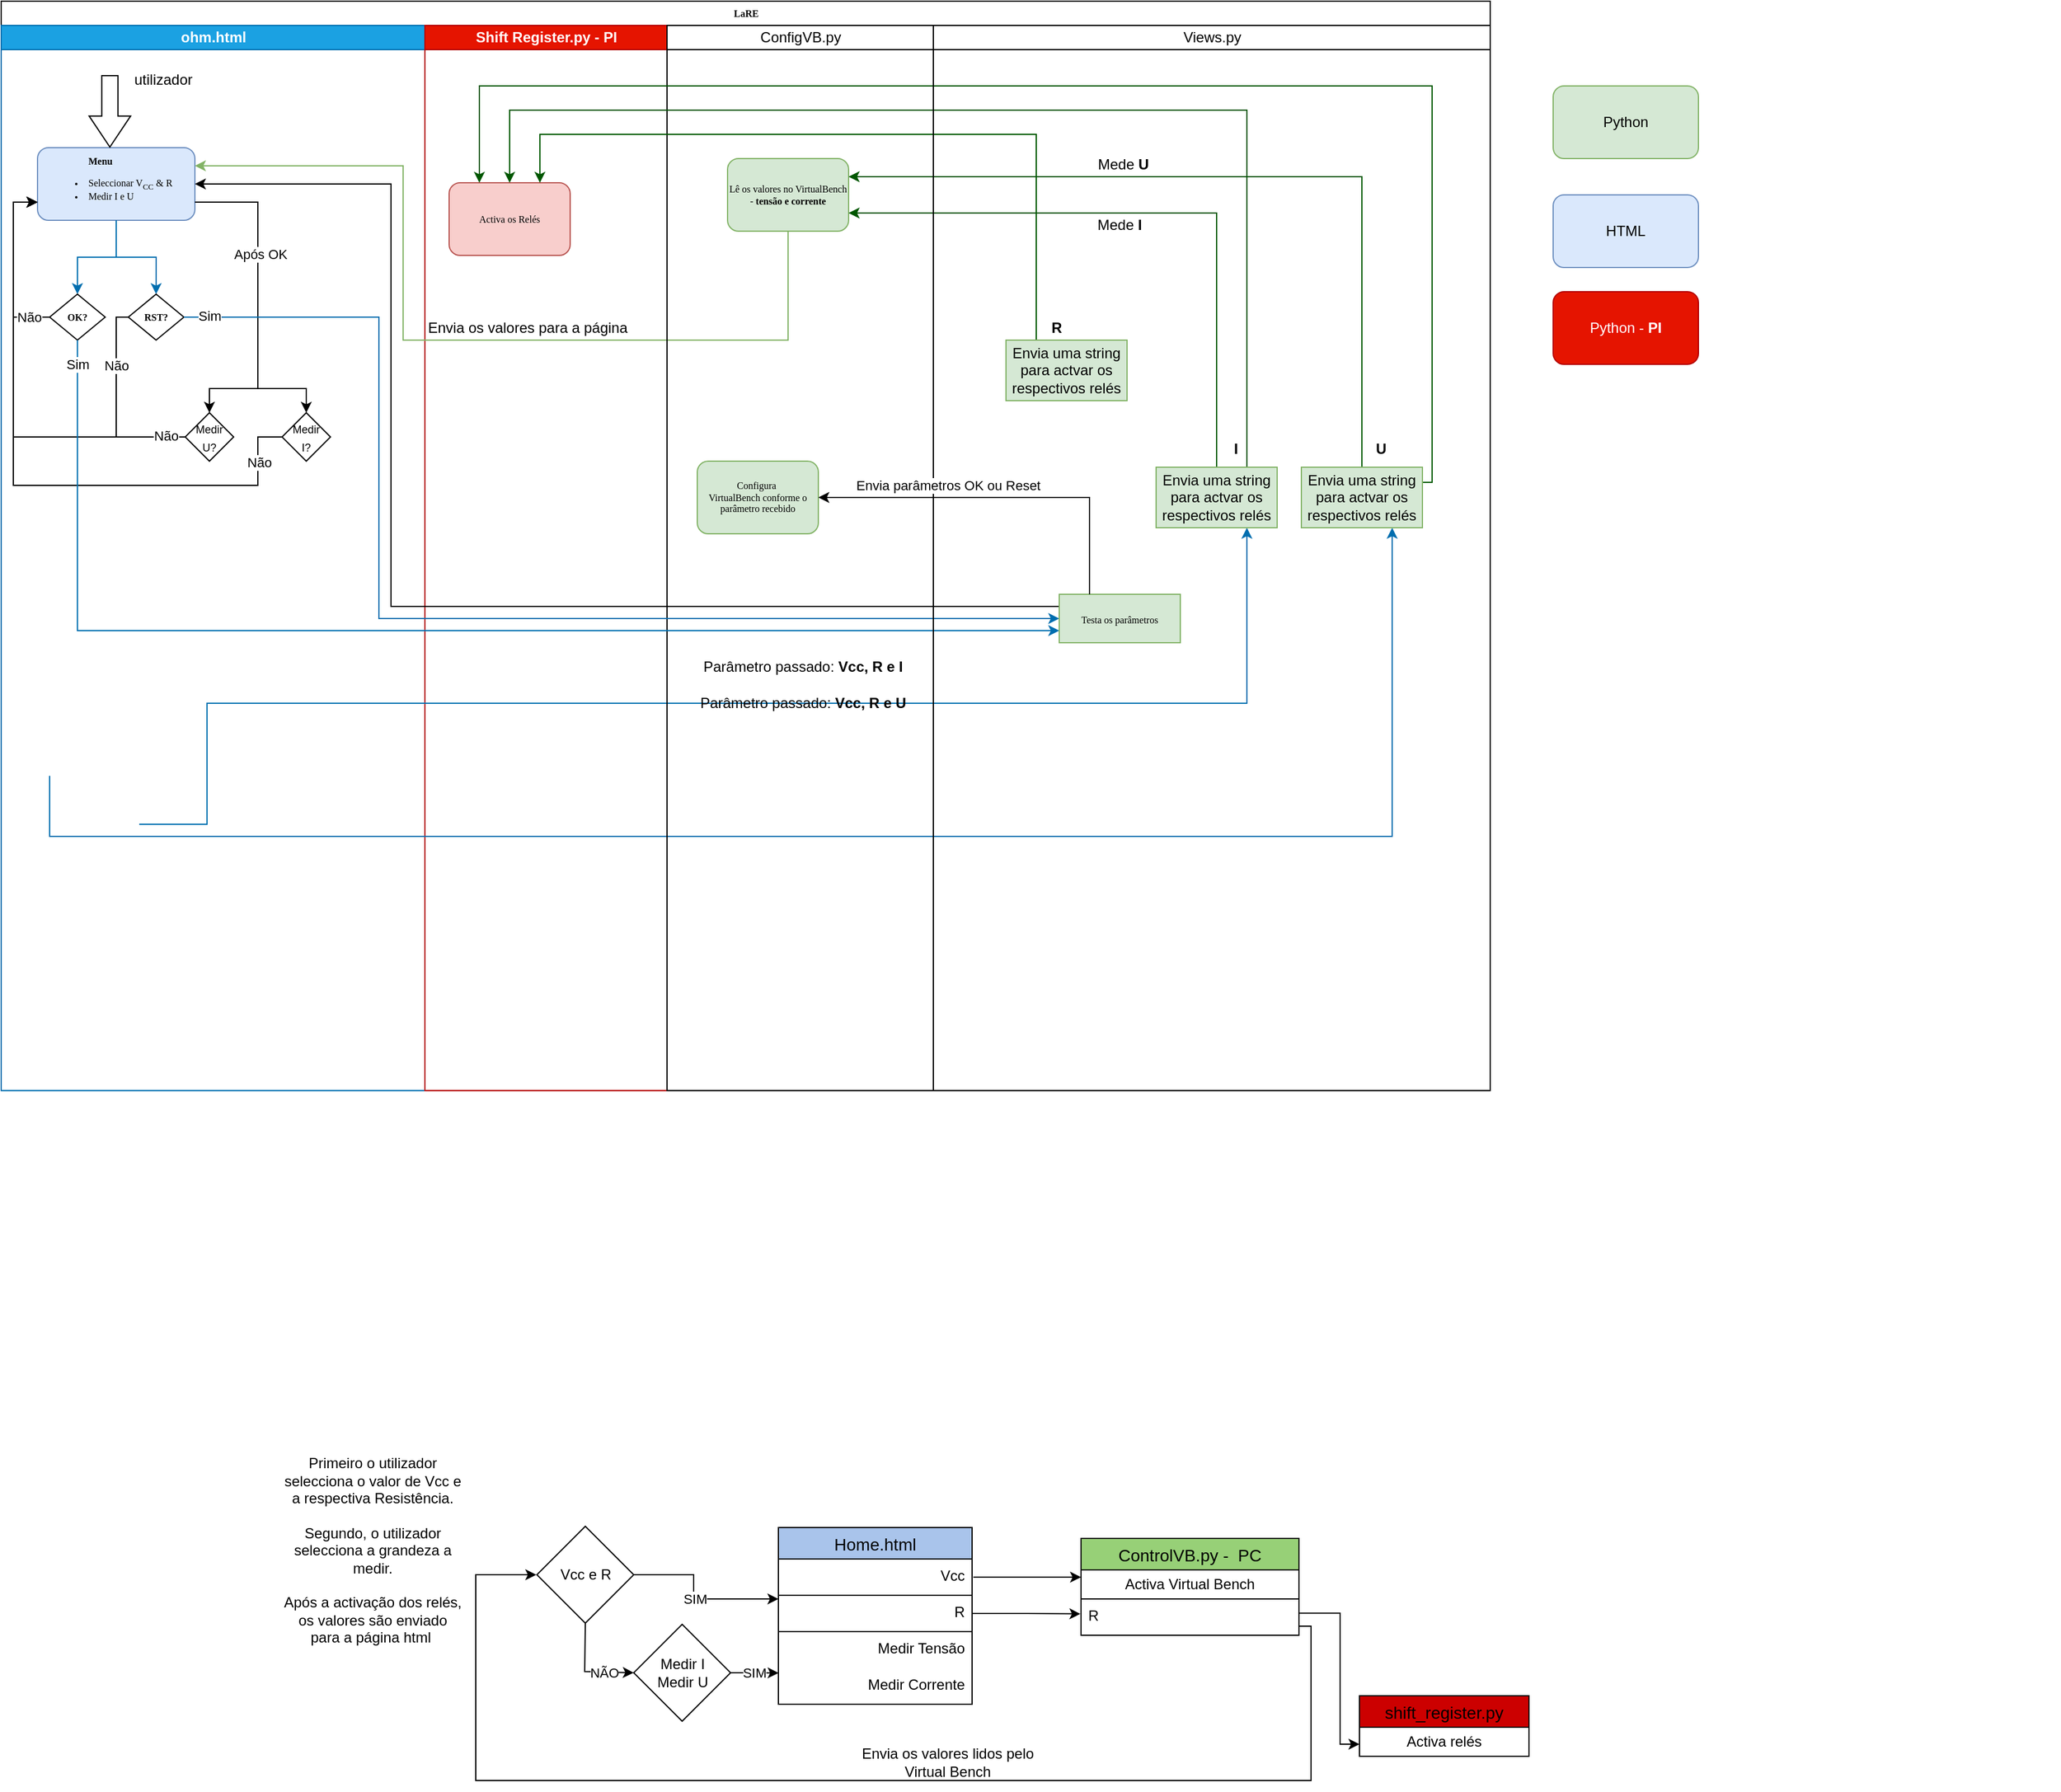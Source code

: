 <mxfile version="24.7.7">
  <diagram name="Page-1" id="74e2e168-ea6b-b213-b513-2b3c1d86103e">
    <mxGraphModel dx="1394" dy="504" grid="1" gridSize="10" guides="1" tooltips="1" connect="1" arrows="1" fold="1" page="1" pageScale="1" pageWidth="827" pageHeight="1169" background="none" math="0" shadow="0">
      <root>
        <mxCell id="0" />
        <mxCell id="1" parent="0" />
        <mxCell id="77e6c97f196da883-1" value="LaRE" style="swimlane;html=1;childLayout=stackLayout;startSize=20;rounded=0;shadow=0;labelBackgroundColor=none;strokeWidth=1;fontFamily=Verdana;fontSize=8;align=center;glass=0;" parent="1" vertex="1">
          <mxGeometry x="28" width="1230" height="900" as="geometry">
            <mxRectangle x="70" y="40" width="60" height="20" as="alternateBounds" />
          </mxGeometry>
        </mxCell>
        <mxCell id="77e6c97f196da883-40" style="edgeStyle=orthogonalEdgeStyle;rounded=1;html=1;labelBackgroundColor=none;startArrow=none;startFill=0;startSize=5;endArrow=classicThin;endFill=1;endSize=5;jettySize=auto;orthogonalLoop=1;strokeWidth=1;fontFamily=Verdana;fontSize=8" parent="77e6c97f196da883-1" edge="1">
          <mxGeometry relative="1" as="geometry">
            <mxPoint x="660" y="20" as="sourcePoint" />
            <mxPoint x="660" y="20" as="targetPoint" />
          </mxGeometry>
        </mxCell>
        <mxCell id="77e6c97f196da883-2" value="ohm.html" style="swimlane;html=1;startSize=20;fillColor=#1ba1e2;fontColor=#ffffff;strokeColor=#006EAF;" parent="77e6c97f196da883-1" vertex="1">
          <mxGeometry y="20" width="350" height="880" as="geometry" />
        </mxCell>
        <mxCell id="nrBS12ZGRaC_mSFteA_r-15" style="edgeStyle=orthogonalEdgeStyle;rounded=0;orthogonalLoop=1;jettySize=auto;html=1;exitX=0.5;exitY=1;exitDx=0;exitDy=0;entryX=0.5;entryY=0;entryDx=0;entryDy=0;strokeColor=#006EAF;" edge="1" parent="77e6c97f196da883-2" source="77e6c97f196da883-8" target="77e6c97f196da883-13">
          <mxGeometry relative="1" as="geometry" />
        </mxCell>
        <mxCell id="nrBS12ZGRaC_mSFteA_r-89" style="edgeStyle=orthogonalEdgeStyle;rounded=0;orthogonalLoop=1;jettySize=auto;html=1;exitX=1;exitY=0.75;exitDx=0;exitDy=0;entryX=0.5;entryY=0;entryDx=0;entryDy=0;" edge="1" parent="77e6c97f196da883-2" source="77e6c97f196da883-8" target="nrBS12ZGRaC_mSFteA_r-87">
          <mxGeometry relative="1" as="geometry">
            <Array as="points">
              <mxPoint x="212" y="146" />
              <mxPoint x="212" y="300" />
              <mxPoint x="172" y="300" />
            </Array>
          </mxGeometry>
        </mxCell>
        <mxCell id="77e6c97f196da883-8" value="&lt;blockquote style=&quot;margin: 0 0 0 40px; border: none; padding: 0px;&quot;&gt;&lt;span style=&quot;background-color: initial;&quot;&gt;&lt;b&gt;Menu&lt;/b&gt;&lt;/span&gt;&lt;/blockquote&gt;&lt;ul&gt;&lt;li&gt;&lt;span style=&quot;background-color: initial;&quot;&gt;Seleccionar V&lt;/span&gt;&lt;sub style=&quot;background-color: initial;&quot;&gt;CC&lt;/sub&gt;&lt;span style=&quot;background-color: initial;&quot;&gt;&amp;nbsp;&amp;amp; R&lt;/span&gt;&lt;/li&gt;&lt;li&gt;&lt;span style=&quot;background-color: initial;&quot;&gt;Medir I e U&lt;/span&gt;&lt;/li&gt;&lt;/ul&gt;" style="rounded=1;whiteSpace=wrap;html=1;shadow=0;labelBackgroundColor=none;strokeWidth=1;fontFamily=Verdana;fontSize=8;align=left;fillColor=#dae8fc;strokeColor=#6c8ebf;" parent="77e6c97f196da883-2" vertex="1">
          <mxGeometry x="30" y="101" width="130" height="60" as="geometry" />
        </mxCell>
        <mxCell id="nrBS12ZGRaC_mSFteA_r-21" style="edgeStyle=orthogonalEdgeStyle;rounded=0;orthogonalLoop=1;jettySize=auto;html=1;exitX=0;exitY=0.5;exitDx=0;exitDy=0;entryX=0;entryY=0.75;entryDx=0;entryDy=0;" edge="1" parent="77e6c97f196da883-2" source="77e6c97f196da883-13" target="77e6c97f196da883-8">
          <mxGeometry relative="1" as="geometry">
            <Array as="points">
              <mxPoint x="10" y="241" />
              <mxPoint x="10" y="146" />
            </Array>
          </mxGeometry>
        </mxCell>
        <mxCell id="nrBS12ZGRaC_mSFteA_r-79" value="Não" style="edgeLabel;html=1;align=center;verticalAlign=middle;resizable=0;points=[];" vertex="1" connectable="0" parent="nrBS12ZGRaC_mSFteA_r-21">
          <mxGeometry x="-0.763" y="2" relative="1" as="geometry">
            <mxPoint y="-2" as="offset" />
          </mxGeometry>
        </mxCell>
        <mxCell id="77e6c97f196da883-13" value="&lt;b&gt;&amp;nbsp;OK?&amp;nbsp; &lt;br&gt;&lt;/b&gt;" style="rhombus;whiteSpace=wrap;html=1;rounded=0;shadow=0;labelBackgroundColor=none;strokeWidth=1;fontFamily=Verdana;fontSize=8;align=center;" parent="77e6c97f196da883-2" vertex="1">
          <mxGeometry x="40" y="222" width="45.92" height="38" as="geometry" />
        </mxCell>
        <mxCell id="Stz53FhgeXE6KHRWkM9m-17" value="utilizador" style="text;html=1;strokeColor=none;fillColor=none;align=center;verticalAlign=middle;whiteSpace=wrap;rounded=0;" parent="77e6c97f196da883-2" vertex="1">
          <mxGeometry x="104" y="30" width="60" height="30" as="geometry" />
        </mxCell>
        <mxCell id="Stz53FhgeXE6KHRWkM9m-16" value="" style="shape=flexArrow;endArrow=classic;html=1;rounded=0;width=13.333;endSize=8.22;" parent="77e6c97f196da883-2" edge="1">
          <mxGeometry width="50" height="50" relative="1" as="geometry">
            <mxPoint x="89.76" y="41" as="sourcePoint" />
            <mxPoint x="89.76" y="101" as="targetPoint" />
          </mxGeometry>
        </mxCell>
        <mxCell id="nrBS12ZGRaC_mSFteA_r-19" style="edgeStyle=orthogonalEdgeStyle;rounded=0;orthogonalLoop=1;jettySize=auto;html=1;strokeColor=#006EAF;exitX=0.5;exitY=1;exitDx=0;exitDy=0;entryX=0.5;entryY=0;entryDx=0;entryDy=0;" edge="1" parent="77e6c97f196da883-2" source="77e6c97f196da883-8" target="nrBS12ZGRaC_mSFteA_r-20">
          <mxGeometry relative="1" as="geometry">
            <mxPoint x="133.95" y="162" as="sourcePoint" />
            <mxPoint x="133.95" y="222" as="targetPoint" />
          </mxGeometry>
        </mxCell>
        <mxCell id="nrBS12ZGRaC_mSFteA_r-23" style="edgeStyle=orthogonalEdgeStyle;rounded=0;orthogonalLoop=1;jettySize=auto;html=1;exitX=0;exitY=0.5;exitDx=0;exitDy=0;entryX=0;entryY=0.75;entryDx=0;entryDy=0;" edge="1" parent="77e6c97f196da883-2" source="nrBS12ZGRaC_mSFteA_r-20" target="77e6c97f196da883-8">
          <mxGeometry relative="1" as="geometry">
            <Array as="points">
              <mxPoint x="95" y="241" />
              <mxPoint x="95" y="340" />
              <mxPoint x="10" y="340" />
              <mxPoint x="10" y="146" />
            </Array>
          </mxGeometry>
        </mxCell>
        <mxCell id="nrBS12ZGRaC_mSFteA_r-76" value="Não" style="edgeLabel;html=1;align=center;verticalAlign=middle;resizable=0;points=[];" vertex="1" connectable="0" parent="nrBS12ZGRaC_mSFteA_r-23">
          <mxGeometry x="-0.91" y="1" relative="1" as="geometry">
            <mxPoint x="-1" y="31" as="offset" />
          </mxGeometry>
        </mxCell>
        <mxCell id="nrBS12ZGRaC_mSFteA_r-20" value="&lt;b&gt;&amp;nbsp;RST?&amp;nbsp; &lt;br&gt;&lt;/b&gt;" style="rhombus;whiteSpace=wrap;html=1;rounded=0;shadow=0;labelBackgroundColor=none;strokeWidth=1;fontFamily=Verdana;fontSize=8;align=center;" vertex="1" parent="77e6c97f196da883-2">
          <mxGeometry x="105" y="222" width="45.92" height="38" as="geometry" />
        </mxCell>
        <mxCell id="nrBS12ZGRaC_mSFteA_r-91" style="edgeStyle=orthogonalEdgeStyle;rounded=0;orthogonalLoop=1;jettySize=auto;html=1;exitX=0;exitY=0.5;exitDx=0;exitDy=0;entryX=0;entryY=0.75;entryDx=0;entryDy=0;" edge="1" parent="77e6c97f196da883-2" source="nrBS12ZGRaC_mSFteA_r-86" target="77e6c97f196da883-8">
          <mxGeometry relative="1" as="geometry">
            <Array as="points">
              <mxPoint x="212" y="340" />
              <mxPoint x="212" y="380" />
              <mxPoint x="10" y="380" />
              <mxPoint x="10" y="146" />
            </Array>
          </mxGeometry>
        </mxCell>
        <mxCell id="nrBS12ZGRaC_mSFteA_r-93" value="Não" style="edgeLabel;html=1;align=center;verticalAlign=middle;resizable=0;points=[];" vertex="1" connectable="0" parent="nrBS12ZGRaC_mSFteA_r-91">
          <mxGeometry x="-0.828" y="1" relative="1" as="geometry">
            <mxPoint y="-4" as="offset" />
          </mxGeometry>
        </mxCell>
        <mxCell id="nrBS12ZGRaC_mSFteA_r-86" value="&lt;span style=&quot;font-size: 9px;&quot;&gt;Medir&lt;/span&gt;&lt;br style=&quot;font-size: 9px;&quot;&gt;&lt;span style=&quot;font-size: 9px;&quot;&gt;I?&lt;/span&gt;" style="rhombus;whiteSpace=wrap;html=1;" vertex="1" parent="77e6c97f196da883-2">
          <mxGeometry x="232" y="320" width="40" height="40" as="geometry" />
        </mxCell>
        <mxCell id="nrBS12ZGRaC_mSFteA_r-90" style="edgeStyle=orthogonalEdgeStyle;rounded=0;orthogonalLoop=1;jettySize=auto;html=1;exitX=0;exitY=0.5;exitDx=0;exitDy=0;entryX=0;entryY=0.75;entryDx=0;entryDy=0;" edge="1" parent="77e6c97f196da883-2" source="nrBS12ZGRaC_mSFteA_r-87" target="77e6c97f196da883-8">
          <mxGeometry relative="1" as="geometry" />
        </mxCell>
        <mxCell id="nrBS12ZGRaC_mSFteA_r-94" value="Não" style="edgeLabel;html=1;align=center;verticalAlign=middle;resizable=0;points=[];" vertex="1" connectable="0" parent="nrBS12ZGRaC_mSFteA_r-90">
          <mxGeometry x="-0.906" y="-1" relative="1" as="geometry">
            <mxPoint as="offset" />
          </mxGeometry>
        </mxCell>
        <mxCell id="nrBS12ZGRaC_mSFteA_r-87" value="&lt;font style=&quot;font-size: 9px;&quot;&gt;Medir&lt;br&gt;U?&lt;/font&gt;" style="rhombus;whiteSpace=wrap;html=1;" vertex="1" parent="77e6c97f196da883-2">
          <mxGeometry x="152" y="320" width="40" height="40" as="geometry" />
        </mxCell>
        <mxCell id="nrBS12ZGRaC_mSFteA_r-88" style="edgeStyle=orthogonalEdgeStyle;rounded=0;orthogonalLoop=1;jettySize=auto;html=1;exitX=1;exitY=0.75;exitDx=0;exitDy=0;entryX=0.5;entryY=0;entryDx=0;entryDy=0;" edge="1" parent="77e6c97f196da883-2" source="77e6c97f196da883-8" target="nrBS12ZGRaC_mSFteA_r-86">
          <mxGeometry relative="1" as="geometry">
            <mxPoint x="252" y="300" as="targetPoint" />
            <Array as="points">
              <mxPoint x="212" y="146" />
              <mxPoint x="212" y="300" />
              <mxPoint x="252" y="300" />
            </Array>
          </mxGeometry>
        </mxCell>
        <mxCell id="nrBS12ZGRaC_mSFteA_r-95" value="Após OK" style="edgeLabel;html=1;align=center;verticalAlign=middle;resizable=0;points=[];" vertex="1" connectable="0" parent="nrBS12ZGRaC_mSFteA_r-88">
          <mxGeometry x="-0.287" y="2" relative="1" as="geometry">
            <mxPoint as="offset" />
          </mxGeometry>
        </mxCell>
        <mxCell id="77e6c97f196da883-3" value="Shift Register.py - PI" style="swimlane;html=1;startSize=20;fillColor=#e51400;fontColor=#ffffff;strokeColor=#B20000;" parent="77e6c97f196da883-1" vertex="1">
          <mxGeometry x="350" y="20" width="200" height="880" as="geometry" />
        </mxCell>
        <mxCell id="77e6c97f196da883-11" value="Activa os Relés" style="rounded=1;whiteSpace=wrap;html=1;shadow=0;labelBackgroundColor=none;strokeWidth=1;fontFamily=Verdana;fontSize=8;align=center;fillColor=#f8cecc;strokeColor=#b85450;" parent="77e6c97f196da883-3" vertex="1">
          <mxGeometry x="20" y="130" width="100" height="60" as="geometry" />
        </mxCell>
        <mxCell id="8H8KK3qULcMsiAke63Tr-47" value="&lt;div&gt;Envia os valores para a página&lt;/div&gt;" style="text;html=1;strokeColor=none;fillColor=none;align=center;verticalAlign=middle;whiteSpace=wrap;rounded=0;" parent="77e6c97f196da883-3" vertex="1">
          <mxGeometry y="240" width="170" height="20" as="geometry" />
        </mxCell>
        <mxCell id="M2YFyVoE7GtHk2X1bXnB-55" style="edgeStyle=orthogonalEdgeStyle;rounded=0;orthogonalLoop=1;jettySize=auto;html=1;exitX=0.5;exitY=1;exitDx=0;exitDy=0;entryX=0.75;entryY=1;entryDx=0;entryDy=0;fillColor=#1ba1e2;strokeColor=#006EAF;" parent="77e6c97f196da883-1" target="8H8KK3qULcMsiAke63Tr-109" edge="1">
          <mxGeometry relative="1" as="geometry">
            <Array as="points">
              <mxPoint x="170" y="680" />
              <mxPoint x="170" y="580" />
              <mxPoint x="1029" y="580" />
            </Array>
            <mxPoint x="114" y="680" as="sourcePoint" />
          </mxGeometry>
        </mxCell>
        <mxCell id="M2YFyVoE7GtHk2X1bXnB-60" style="edgeStyle=orthogonalEdgeStyle;rounded=0;orthogonalLoop=1;jettySize=auto;html=1;exitX=0.5;exitY=1;exitDx=0;exitDy=0;entryX=0.75;entryY=1;entryDx=0;entryDy=0;fillColor=#1ba1e2;strokeColor=#006EAF;" parent="77e6c97f196da883-1" target="M2YFyVoE7GtHk2X1bXnB-49" edge="1">
          <mxGeometry relative="1" as="geometry">
            <Array as="points">
              <mxPoint x="40" y="690" />
              <mxPoint x="1149" y="690" />
            </Array>
            <mxPoint x="40" y="640" as="sourcePoint" />
          </mxGeometry>
        </mxCell>
        <mxCell id="Stz53FhgeXE6KHRWkM9m-15" style="edgeStyle=orthogonalEdgeStyle;rounded=0;orthogonalLoop=1;jettySize=auto;html=1;exitX=0.5;exitY=1;exitDx=0;exitDy=0;entryX=1;entryY=0.25;entryDx=0;entryDy=0;fillColor=#d5e8d4;strokeColor=#82b366;" parent="77e6c97f196da883-1" source="77e6c97f196da883-12" target="77e6c97f196da883-8" edge="1">
          <mxGeometry relative="1" as="geometry">
            <Array as="points">
              <mxPoint x="650" y="280" />
              <mxPoint x="332" y="280" />
              <mxPoint x="332" y="136" />
            </Array>
            <mxPoint x="380" y="220" as="sourcePoint" />
            <mxPoint x="110" y="190" as="targetPoint" />
          </mxGeometry>
        </mxCell>
        <mxCell id="77e6c97f196da883-4" value="&lt;span style=&quot;font-weight: normal;&quot;&gt;ConfigVB.py&lt;/span&gt;" style="swimlane;html=1;startSize=20;" parent="77e6c97f196da883-1" vertex="1">
          <mxGeometry x="550" y="20" width="220" height="880" as="geometry" />
        </mxCell>
        <mxCell id="77e6c97f196da883-12" value="&lt;div&gt;Lê os valores no VirtualBench -&lt;b&gt; tensão e corrente&lt;/b&gt;&lt;/div&gt;" style="rounded=1;whiteSpace=wrap;html=1;shadow=0;labelBackgroundColor=none;strokeWidth=1;fontFamily=Verdana;fontSize=8;align=center;fillColor=#d5e8d4;strokeColor=#82b366;" parent="77e6c97f196da883-4" vertex="1">
          <mxGeometry x="50" y="110" width="100" height="60" as="geometry" />
        </mxCell>
        <mxCell id="M2YFyVoE7GtHk2X1bXnB-69" value="Parâmetro passado:&amp;nbsp;&lt;b&gt;Vcc, R e&amp;nbsp;&lt;/b&gt;&lt;b&gt;I&lt;/b&gt;" style="text;html=1;strokeColor=none;fillColor=none;align=center;verticalAlign=middle;whiteSpace=wrap;rounded=0;" parent="77e6c97f196da883-4" vertex="1">
          <mxGeometry x="25" y="520" width="175" height="20" as="geometry" />
        </mxCell>
        <mxCell id="M2YFyVoE7GtHk2X1bXnB-70" value="Parâmetro passado:&amp;nbsp;&lt;b&gt;Vcc, R e U&lt;/b&gt;" style="text;html=1;strokeColor=none;fillColor=none;align=center;verticalAlign=middle;whiteSpace=wrap;rounded=0;" parent="77e6c97f196da883-4" vertex="1">
          <mxGeometry x="25" y="550" width="175" height="20" as="geometry" />
        </mxCell>
        <mxCell id="nrBS12ZGRaC_mSFteA_r-96" value="&lt;div&gt;Configura&amp;nbsp;&lt;/div&gt;&lt;div&gt;VirtualBench conforme o parâmetro recebido&lt;/div&gt;" style="rounded=1;whiteSpace=wrap;html=1;shadow=0;labelBackgroundColor=none;strokeWidth=1;fontFamily=Verdana;fontSize=8;align=center;fillColor=#d5e8d4;strokeColor=#82b366;" vertex="1" parent="77e6c97f196da883-4">
          <mxGeometry x="25" y="360" width="100" height="60" as="geometry" />
        </mxCell>
        <mxCell id="8H8KK3qULcMsiAke63Tr-96" style="edgeStyle=orthogonalEdgeStyle;rounded=0;orthogonalLoop=1;jettySize=auto;html=1;entryX=0.75;entryY=0;entryDx=0;entryDy=0;exitX=0.25;exitY=0;exitDx=0;exitDy=0;fillColor=#008a00;strokeColor=#005700;" parent="77e6c97f196da883-1" source="8H8KK3qULcMsiAke63Tr-107" target="77e6c97f196da883-11" edge="1">
          <mxGeometry relative="1" as="geometry">
            <mxPoint x="860" y="120" as="sourcePoint" />
            <Array as="points">
              <mxPoint x="855" y="110" />
              <mxPoint x="445" y="110" />
            </Array>
          </mxGeometry>
        </mxCell>
        <mxCell id="nrBS12ZGRaC_mSFteA_r-74" style="edgeStyle=orthogonalEdgeStyle;rounded=0;orthogonalLoop=1;jettySize=auto;html=1;entryX=0;entryY=0.75;entryDx=0;entryDy=0;strokeColor=#006EAF;" edge="1" parent="77e6c97f196da883-1" source="77e6c97f196da883-13" target="8H8KK3qULcMsiAke63Tr-106">
          <mxGeometry relative="1" as="geometry">
            <Array as="points">
              <mxPoint x="63" y="520" />
            </Array>
          </mxGeometry>
        </mxCell>
        <mxCell id="nrBS12ZGRaC_mSFteA_r-75" value="Sim" style="edgeLabel;html=1;align=center;verticalAlign=middle;resizable=0;points=[];" vertex="1" connectable="0" parent="nrBS12ZGRaC_mSFteA_r-74">
          <mxGeometry x="-0.97" y="-1" relative="1" as="geometry">
            <mxPoint x="1" y="4" as="offset" />
          </mxGeometry>
        </mxCell>
        <mxCell id="nrBS12ZGRaC_mSFteA_r-73" style="edgeStyle=orthogonalEdgeStyle;rounded=0;orthogonalLoop=1;jettySize=auto;html=1;entryX=0;entryY=0.5;entryDx=0;entryDy=0;exitX=1;exitY=0.5;exitDx=0;exitDy=0;strokeColor=#006EAF;" edge="1" parent="77e6c97f196da883-1" source="nrBS12ZGRaC_mSFteA_r-20" target="8H8KK3qULcMsiAke63Tr-106">
          <mxGeometry relative="1" as="geometry">
            <mxPoint x="902" y="510" as="targetPoint" />
            <Array as="points">
              <mxPoint x="312" y="261" />
              <mxPoint x="312" y="510" />
            </Array>
          </mxGeometry>
        </mxCell>
        <mxCell id="nrBS12ZGRaC_mSFteA_r-77" value="Sim" style="edgeLabel;html=1;align=center;verticalAlign=middle;resizable=0;points=[];" vertex="1" connectable="0" parent="nrBS12ZGRaC_mSFteA_r-73">
          <mxGeometry x="-0.925" y="-2" relative="1" as="geometry">
            <mxPoint x="-16" y="-3" as="offset" />
          </mxGeometry>
        </mxCell>
        <mxCell id="M2YFyVoE7GtHk2X1bXnB-9" style="edgeStyle=orthogonalEdgeStyle;rounded=0;orthogonalLoop=1;jettySize=auto;html=1;exitX=0;exitY=0.25;exitDx=0;exitDy=0;entryX=1;entryY=0.5;entryDx=0;entryDy=0;" parent="77e6c97f196da883-1" source="8H8KK3qULcMsiAke63Tr-106" target="77e6c97f196da883-8" edge="1">
          <mxGeometry relative="1" as="geometry">
            <mxPoint x="300" y="360" as="targetPoint" />
            <Array as="points">
              <mxPoint x="322" y="500" />
              <mxPoint x="322" y="151" />
            </Array>
          </mxGeometry>
        </mxCell>
        <mxCell id="M2YFyVoE7GtHk2X1bXnB-56" style="edgeStyle=orthogonalEdgeStyle;rounded=0;orthogonalLoop=1;jettySize=auto;html=1;exitX=0.75;exitY=0;exitDx=0;exitDy=0;entryX=0.5;entryY=0;entryDx=0;entryDy=0;fillColor=#008a00;strokeColor=#005700;" parent="77e6c97f196da883-1" source="8H8KK3qULcMsiAke63Tr-109" target="77e6c97f196da883-11" edge="1">
          <mxGeometry relative="1" as="geometry">
            <Array as="points">
              <mxPoint x="829" y="90" />
              <mxPoint x="250" y="90" />
            </Array>
          </mxGeometry>
        </mxCell>
        <mxCell id="91q0ghGjpq0emtfq6_aE-1" style="edgeStyle=orthogonalEdgeStyle;rounded=0;orthogonalLoop=1;jettySize=auto;html=1;exitX=0.5;exitY=0;exitDx=0;exitDy=0;entryX=1;entryY=0.75;entryDx=0;entryDy=0;fillColor=#008a00;strokeColor=#005700;" parent="77e6c97f196da883-1" source="8H8KK3qULcMsiAke63Tr-109" target="77e6c97f196da883-12" edge="1">
          <mxGeometry relative="1" as="geometry" />
        </mxCell>
        <mxCell id="M2YFyVoE7GtHk2X1bXnB-61" style="edgeStyle=orthogonalEdgeStyle;rounded=0;orthogonalLoop=1;jettySize=auto;html=1;exitX=1;exitY=0.25;exitDx=0;exitDy=0;entryX=0.25;entryY=0;entryDx=0;entryDy=0;fillColor=#008a00;strokeColor=#005700;" parent="77e6c97f196da883-1" source="M2YFyVoE7GtHk2X1bXnB-49" target="77e6c97f196da883-11" edge="1">
          <mxGeometry relative="1" as="geometry">
            <Array as="points">
              <mxPoint x="1182" y="398" />
              <mxPoint x="1182" y="70" />
              <mxPoint x="395" y="70" />
            </Array>
          </mxGeometry>
        </mxCell>
        <mxCell id="91q0ghGjpq0emtfq6_aE-2" style="edgeStyle=orthogonalEdgeStyle;rounded=0;orthogonalLoop=1;jettySize=auto;html=1;exitX=0.5;exitY=0;exitDx=0;exitDy=0;entryX=1;entryY=0.25;entryDx=0;entryDy=0;fillColor=#008a00;strokeColor=#005700;" parent="77e6c97f196da883-1" source="M2YFyVoE7GtHk2X1bXnB-49" target="77e6c97f196da883-12" edge="1">
          <mxGeometry relative="1" as="geometry" />
        </mxCell>
        <mxCell id="77e6c97f196da883-5" value="&lt;span style=&quot;font-weight: 400;&quot;&gt;Views.py&lt;/span&gt;" style="swimlane;html=1;startSize=20;" parent="77e6c97f196da883-1" vertex="1">
          <mxGeometry x="770" y="20" width="460" height="880" as="geometry" />
        </mxCell>
        <mxCell id="M2YFyVoE7GtHk2X1bXnB-13" value="&lt;div&gt;&lt;b&gt;R&lt;/b&gt;&lt;/div&gt;" style="text;html=1;strokeColor=none;fillColor=none;align=center;verticalAlign=middle;whiteSpace=wrap;rounded=0;" parent="77e6c97f196da883-5" vertex="1">
          <mxGeometry x="92" y="240" width="20" height="20" as="geometry" />
        </mxCell>
        <mxCell id="8H8KK3qULcMsiAke63Tr-107" value="Envia uma string para actvar os respectivos relés" style="whiteSpace=wrap;html=1;fillColor=#d5e8d4;strokeColor=#82b366;" parent="77e6c97f196da883-5" vertex="1">
          <mxGeometry x="60" y="260" width="100" height="50" as="geometry" />
        </mxCell>
        <mxCell id="8H8KK3qULcMsiAke63Tr-106" value="&lt;font face=&quot;Verdana&quot;&gt;&lt;span style=&quot;font-size: 8px;&quot;&gt;Testa os parâmetros&lt;/span&gt;&lt;/font&gt;" style="whiteSpace=wrap;html=1;fillColor=#d5e8d4;strokeColor=#82b366;" parent="77e6c97f196da883-5" vertex="1">
          <mxGeometry x="104" y="470" width="100" height="40" as="geometry" />
        </mxCell>
        <mxCell id="8H8KK3qULcMsiAke63Tr-109" value="Envia uma string para actvar os respectivos relés" style="whiteSpace=wrap;html=1;fillColor=#d5e8d4;strokeColor=#82b366;" parent="77e6c97f196da883-5" vertex="1">
          <mxGeometry x="184" y="365" width="100" height="50" as="geometry" />
        </mxCell>
        <mxCell id="M2YFyVoE7GtHk2X1bXnB-49" value="Envia uma string para actvar os respectivos relés" style="whiteSpace=wrap;html=1;fillColor=#d5e8d4;strokeColor=#82b366;" parent="77e6c97f196da883-5" vertex="1">
          <mxGeometry x="304" y="365" width="100" height="50" as="geometry" />
        </mxCell>
        <mxCell id="M2YFyVoE7GtHk2X1bXnB-72" value="&lt;div&gt;&lt;b&gt;U&lt;/b&gt;&lt;/div&gt;" style="text;html=1;strokeColor=none;fillColor=none;align=center;verticalAlign=middle;whiteSpace=wrap;rounded=0;" parent="77e6c97f196da883-5" vertex="1">
          <mxGeometry x="360" y="340" width="20" height="20" as="geometry" />
        </mxCell>
        <mxCell id="M2YFyVoE7GtHk2X1bXnB-91" value="&lt;div&gt;&lt;b&gt;I&lt;/b&gt;&lt;/div&gt;" style="text;html=1;strokeColor=none;fillColor=none;align=center;verticalAlign=middle;whiteSpace=wrap;rounded=0;" parent="77e6c97f196da883-5" vertex="1">
          <mxGeometry x="240" y="340" width="20" height="20" as="geometry" />
        </mxCell>
        <mxCell id="91q0ghGjpq0emtfq6_aE-4" value="Mede &lt;b&gt;I&lt;/b&gt;" style="text;html=1;strokeColor=none;fillColor=none;align=center;verticalAlign=middle;whiteSpace=wrap;rounded=0;" parent="77e6c97f196da883-5" vertex="1">
          <mxGeometry x="124" y="150" width="60" height="30" as="geometry" />
        </mxCell>
        <mxCell id="91q0ghGjpq0emtfq6_aE-25" value="Mede &lt;b&gt;U&lt;/b&gt;" style="text;html=1;strokeColor=none;fillColor=none;align=center;verticalAlign=middle;whiteSpace=wrap;rounded=0;" parent="77e6c97f196da883-5" vertex="1">
          <mxGeometry x="127" y="100" width="60" height="30" as="geometry" />
        </mxCell>
        <mxCell id="nrBS12ZGRaC_mSFteA_r-97" style="edgeStyle=orthogonalEdgeStyle;rounded=0;orthogonalLoop=1;jettySize=auto;html=1;exitX=0.25;exitY=0;exitDx=0;exitDy=0;entryX=1;entryY=0.5;entryDx=0;entryDy=0;" edge="1" parent="77e6c97f196da883-1" source="8H8KK3qULcMsiAke63Tr-106" target="nrBS12ZGRaC_mSFteA_r-96">
          <mxGeometry relative="1" as="geometry" />
        </mxCell>
        <mxCell id="nrBS12ZGRaC_mSFteA_r-98" value="&lt;div&gt;Envia parâmetros OK ou Reset&lt;/div&gt;" style="edgeLabel;html=1;align=center;verticalAlign=middle;resizable=0;points=[];" vertex="1" connectable="0" parent="nrBS12ZGRaC_mSFteA_r-97">
          <mxGeometry x="0.447" y="2" relative="1" as="geometry">
            <mxPoint x="23" y="-12" as="offset" />
          </mxGeometry>
        </mxCell>
        <mxCell id="Stz53FhgeXE6KHRWkM9m-22" value="Python" style="rounded=1;whiteSpace=wrap;html=1;fillColor=#d5e8d4;strokeColor=#82b366;" parent="1" vertex="1">
          <mxGeometry x="1310" y="70" width="120" height="60" as="geometry" />
        </mxCell>
        <mxCell id="Stz53FhgeXE6KHRWkM9m-23" value="HTML" style="rounded=1;whiteSpace=wrap;html=1;fillColor=#dae8fc;strokeColor=#6c8ebf;shadow=0;" parent="1" vertex="1">
          <mxGeometry x="1310" y="160" width="120" height="60" as="geometry" />
        </mxCell>
        <mxCell id="91q0ghGjpq0emtfq6_aE-27" value="Python - &lt;b&gt;PI&lt;/b&gt;" style="rounded=1;whiteSpace=wrap;html=1;fillColor=#e51400;strokeColor=#B20000;fontColor=#ffffff;" parent="1" vertex="1">
          <mxGeometry x="1310" y="240" width="120" height="60" as="geometry" />
        </mxCell>
        <mxCell id="ros4OyzySftLP6ti_XXf-2" value="Home.html" style="swimlane;fontStyle=0;childLayout=stackLayout;horizontal=1;startSize=26;horizontalStack=0;resizeParent=1;resizeParentMax=0;resizeLast=0;collapsible=1;marginBottom=0;align=center;fontSize=14;fillColor=#A9C4EB;" parent="1" vertex="1">
          <mxGeometry x="670" y="1261" width="160" height="146" as="geometry" />
        </mxCell>
        <mxCell id="ros4OyzySftLP6ti_XXf-3" value="Vcc" style="text;strokeColor=default;fillColor=none;spacingLeft=4;spacingRight=4;overflow=hidden;rotatable=0;points=[[0,0.5],[1,0.5]];portConstraint=eastwest;fontSize=12;whiteSpace=wrap;html=1;align=right;perimeterSpacing=1;" parent="ros4OyzySftLP6ti_XXf-2" vertex="1">
          <mxGeometry y="26" width="160" height="30" as="geometry" />
        </mxCell>
        <mxCell id="ros4OyzySftLP6ti_XXf-4" value="R" style="text;strokeColor=default;fillColor=none;spacingLeft=4;spacingRight=4;overflow=hidden;rotatable=0;points=[[0,0.5],[1,0.5]];portConstraint=eastwest;fontSize=12;whiteSpace=wrap;html=1;align=right;" parent="ros4OyzySftLP6ti_XXf-2" vertex="1">
          <mxGeometry y="56" width="160" height="30" as="geometry" />
        </mxCell>
        <mxCell id="ros4OyzySftLP6ti_XXf-25" value="Medir Tensão" style="text;strokeColor=none;fillColor=none;spacingLeft=4;spacingRight=4;overflow=hidden;rotatable=0;points=[[0,0.5],[1,0.5]];portConstraint=eastwest;fontSize=12;whiteSpace=wrap;html=1;align=right;" parent="ros4OyzySftLP6ti_XXf-2" vertex="1">
          <mxGeometry y="86" width="160" height="30" as="geometry" />
        </mxCell>
        <mxCell id="ros4OyzySftLP6ti_XXf-26" value="Medir Corrente" style="text;strokeColor=none;fillColor=none;spacingLeft=4;spacingRight=4;overflow=hidden;rotatable=0;points=[[0,0.5],[1,0.5]];portConstraint=eastwest;fontSize=12;whiteSpace=wrap;html=1;align=right;" parent="ros4OyzySftLP6ti_XXf-2" vertex="1">
          <mxGeometry y="116" width="160" height="30" as="geometry" />
        </mxCell>
        <mxCell id="ros4OyzySftLP6ti_XXf-6" value="ControlVB.py -  PC" style="swimlane;fontStyle=0;childLayout=stackLayout;horizontal=1;startSize=26;horizontalStack=0;resizeParent=1;resizeParentMax=0;resizeLast=0;collapsible=1;marginBottom=0;align=center;fontSize=14;fillColor=#97D077;" parent="1" vertex="1">
          <mxGeometry x="920" y="1270" width="180" height="80" as="geometry" />
        </mxCell>
        <mxCell id="ros4OyzySftLP6ti_XXf-13" value="Activa Virtual Bench" style="rounded=0;whiteSpace=wrap;html=1;" parent="ros4OyzySftLP6ti_XXf-6" vertex="1">
          <mxGeometry y="26" width="180" height="24" as="geometry" />
        </mxCell>
        <mxCell id="ros4OyzySftLP6ti_XXf-8" value="R" style="text;strokeColor=none;fillColor=none;spacingLeft=4;spacingRight=4;overflow=hidden;rotatable=0;points=[[0,0.5,0,0,0],[1,0,0,0,-9],[1,0.5,0,0,0]];portConstraint=eastwest;fontSize=12;whiteSpace=wrap;html=1;" parent="ros4OyzySftLP6ti_XXf-6" vertex="1">
          <mxGeometry y="50" width="180" height="30" as="geometry" />
        </mxCell>
        <mxCell id="ros4OyzySftLP6ti_XXf-10" style="edgeStyle=orthogonalEdgeStyle;rounded=0;orthogonalLoop=1;jettySize=auto;html=1;entryX=0;entryY=0.25;entryDx=0;entryDy=0;" parent="1" source="ros4OyzySftLP6ti_XXf-3" target="ros4OyzySftLP6ti_XXf-13" edge="1">
          <mxGeometry relative="1" as="geometry">
            <mxPoint x="1030" y="1301" as="targetPoint" />
            <Array as="points" />
          </mxGeometry>
        </mxCell>
        <mxCell id="ros4OyzySftLP6ti_XXf-11" style="edgeStyle=orthogonalEdgeStyle;rounded=0;orthogonalLoop=1;jettySize=auto;html=1;exitX=1;exitY=0.5;exitDx=0;exitDy=0;entryX=-0.003;entryY=0.412;entryDx=0;entryDy=0;entryPerimeter=0;" parent="1" source="ros4OyzySftLP6ti_XXf-4" target="ros4OyzySftLP6ti_XXf-8" edge="1">
          <mxGeometry relative="1" as="geometry" />
        </mxCell>
        <mxCell id="ros4OyzySftLP6ti_XXf-44" style="edgeStyle=orthogonalEdgeStyle;rounded=0;orthogonalLoop=1;jettySize=auto;html=1;exitX=0.999;exitY=0.749;exitDx=0;exitDy=0;exitPerimeter=0;" parent="1" source="ros4OyzySftLP6ti_XXf-8" edge="1">
          <mxGeometry relative="1" as="geometry">
            <mxPoint x="470" y="1300" as="targetPoint" />
            <mxPoint x="1195" y="1450" as="sourcePoint" />
            <Array as="points">
              <mxPoint x="1110" y="1343" />
              <mxPoint x="1110" y="1470" />
              <mxPoint x="420" y="1470" />
              <mxPoint x="420" y="1300" />
            </Array>
          </mxGeometry>
        </mxCell>
        <mxCell id="ros4OyzySftLP6ti_XXf-19" value="shift_register.py" style="swimlane;fontStyle=0;childLayout=stackLayout;horizontal=1;startSize=26;horizontalStack=0;resizeParent=1;resizeParentMax=0;resizeLast=0;collapsible=1;marginBottom=0;align=center;fontSize=14;fillColor=#CC0000;" parent="1" vertex="1">
          <mxGeometry x="1150" y="1400" width="140" height="50" as="geometry" />
        </mxCell>
        <mxCell id="ros4OyzySftLP6ti_XXf-20" value="Activa relés" style="rounded=0;whiteSpace=wrap;html=1;" parent="ros4OyzySftLP6ti_XXf-19" vertex="1">
          <mxGeometry y="26" width="140" height="24" as="geometry" />
        </mxCell>
        <mxCell id="ros4OyzySftLP6ti_XXf-18" style="edgeStyle=orthogonalEdgeStyle;rounded=0;orthogonalLoop=1;jettySize=auto;html=1;exitX=0.999;exitY=0.391;exitDx=0;exitDy=0;exitPerimeter=0;" parent="ros4OyzySftLP6ti_XXf-19" source="ros4OyzySftLP6ti_XXf-8" edge="1">
          <mxGeometry relative="1" as="geometry">
            <mxPoint x="-36" y="-68" as="sourcePoint" />
            <mxPoint y="40" as="targetPoint" />
            <Array as="points">
              <mxPoint x="-16" y="-68" />
              <mxPoint x="-16" y="40" />
            </Array>
          </mxGeometry>
        </mxCell>
        <mxCell id="ros4OyzySftLP6ti_XXf-29" value="Vcc e R" style="rhombus;whiteSpace=wrap;html=1;" parent="1" vertex="1">
          <mxGeometry x="470.5" y="1260" width="80" height="80" as="geometry" />
        </mxCell>
        <mxCell id="ros4OyzySftLP6ti_XXf-32" value="" style="endArrow=classic;html=1;rounded=0;entryX=0;entryY=0.1;entryDx=0;entryDy=0;exitX=1;exitY=0.5;exitDx=0;exitDy=0;entryPerimeter=0;" parent="1" source="ros4OyzySftLP6ti_XXf-29" target="ros4OyzySftLP6ti_XXf-4" edge="1">
          <mxGeometry relative="1" as="geometry">
            <mxPoint x="550.5" y="1309.64" as="sourcePoint" />
            <mxPoint x="650.5" y="1309.64" as="targetPoint" />
            <Array as="points">
              <mxPoint x="600" y="1300" />
              <mxPoint x="600" y="1320" />
            </Array>
          </mxGeometry>
        </mxCell>
        <mxCell id="ros4OyzySftLP6ti_XXf-33" value="SIM" style="edgeLabel;resizable=0;html=1;align=center;verticalAlign=middle;" parent="ros4OyzySftLP6ti_XXf-32" connectable="0" vertex="1">
          <mxGeometry relative="1" as="geometry" />
        </mxCell>
        <mxCell id="ros4OyzySftLP6ti_XXf-36" value="" style="endArrow=classic;html=1;rounded=0;exitX=0.5;exitY=1;exitDx=0;exitDy=0;entryX=0;entryY=0.5;entryDx=0;entryDy=0;" parent="1" source="ros4OyzySftLP6ti_XXf-29" target="ros4OyzySftLP6ti_XXf-38" edge="1">
          <mxGeometry relative="1" as="geometry">
            <mxPoint x="441" y="1380.5" as="sourcePoint" />
            <mxPoint x="550" y="1380" as="targetPoint" />
            <Array as="points">
              <mxPoint x="510" y="1380" />
            </Array>
          </mxGeometry>
        </mxCell>
        <mxCell id="ros4OyzySftLP6ti_XXf-37" value="NÃO" style="edgeLabel;resizable=0;html=1;align=center;verticalAlign=middle;" parent="ros4OyzySftLP6ti_XXf-36" connectable="0" vertex="1">
          <mxGeometry relative="1" as="geometry">
            <mxPoint x="15" y="1" as="offset" />
          </mxGeometry>
        </mxCell>
        <mxCell id="ros4OyzySftLP6ti_XXf-39" value="" style="edgeStyle=orthogonalEdgeStyle;rounded=0;orthogonalLoop=1;jettySize=auto;html=1;entryX=0.001;entryY=0.139;entryDx=0;entryDy=0;entryPerimeter=0;" parent="1" source="ros4OyzySftLP6ti_XXf-38" target="ros4OyzySftLP6ti_XXf-26" edge="1">
          <mxGeometry relative="1" as="geometry" />
        </mxCell>
        <mxCell id="ros4OyzySftLP6ti_XXf-38" value="Medir I&lt;br&gt;Medir U" style="rhombus;whiteSpace=wrap;html=1;" parent="1" vertex="1">
          <mxGeometry x="550.5" y="1341" width="80" height="80" as="geometry" />
        </mxCell>
        <mxCell id="ros4OyzySftLP6ti_XXf-40" value="SIM" style="edgeLabel;resizable=0;html=1;align=center;verticalAlign=middle;" parent="1" connectable="0" vertex="1">
          <mxGeometry x="649.999" y="1380.999" as="geometry" />
        </mxCell>
        <mxCell id="ros4OyzySftLP6ti_XXf-41" value="Primeiro o utilizador selecciona o valor de Vcc e a respectiva Resistência.&lt;br&gt;&lt;br&gt;Segundo, o utilizador selecciona a grandeza a medir.&lt;br&gt;&lt;br&gt;Após a activação dos relés, os valores são enviado para a página html&amp;nbsp;" style="text;html=1;strokeColor=none;fillColor=none;align=center;verticalAlign=middle;whiteSpace=wrap;rounded=0;" parent="1" vertex="1">
          <mxGeometry x="260" y="1190" width="150" height="180" as="geometry" />
        </mxCell>
        <mxCell id="ros4OyzySftLP6ti_XXf-45" value="Envia os valores lidos pelo Virtual Bench" style="text;html=1;strokeColor=none;fillColor=none;align=center;verticalAlign=middle;whiteSpace=wrap;rounded=0;" parent="1" vertex="1">
          <mxGeometry x="730" y="1440" width="160" height="30" as="geometry" />
        </mxCell>
        <mxCell id="8H8KK3qULcMsiAke63Tr-33" style="edgeStyle=orthogonalEdgeStyle;rounded=0;orthogonalLoop=1;jettySize=auto;html=1;exitX=0.5;exitY=1;exitDx=0;exitDy=0;" parent="1" edge="1">
          <mxGeometry relative="1" as="geometry">
            <mxPoint x="1720" y="950.0" as="sourcePoint" />
            <mxPoint x="1720" y="950.0" as="targetPoint" />
          </mxGeometry>
        </mxCell>
      </root>
    </mxGraphModel>
  </diagram>
</mxfile>
